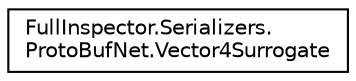 digraph "Graphical Class Hierarchy"
{
  edge [fontname="Helvetica",fontsize="10",labelfontname="Helvetica",labelfontsize="10"];
  node [fontname="Helvetica",fontsize="10",shape=record];
  rankdir="LR";
  Node1 [label="FullInspector.Serializers.\lProtoBufNet.Vector4Surrogate",height=0.2,width=0.4,color="black", fillcolor="white", style="filled",URL="$class_full_inspector_1_1_serializers_1_1_proto_buf_net_1_1_vector4_surrogate.html"];
}
